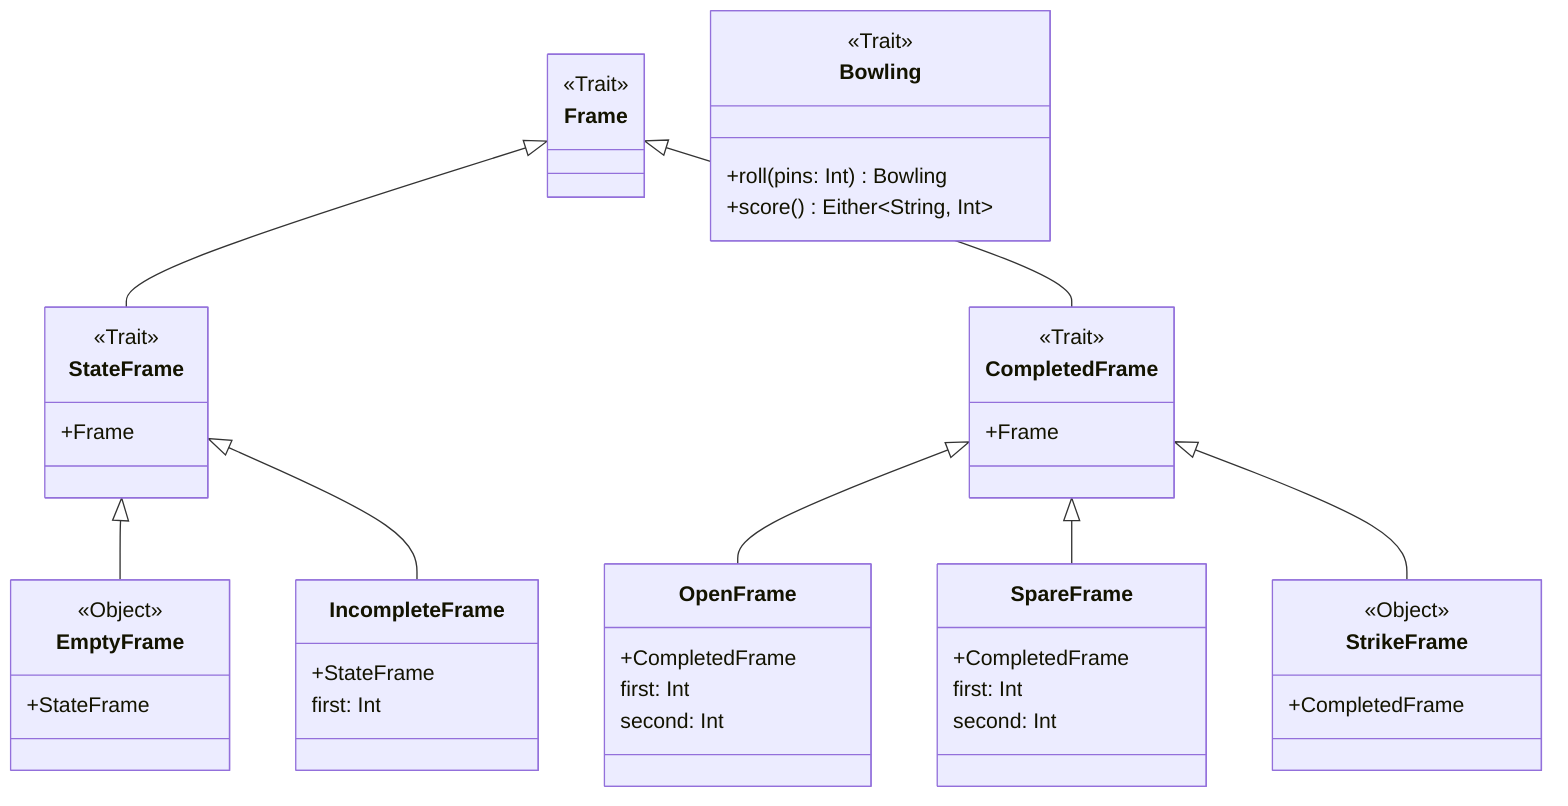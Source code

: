 classDiagram

%% --- Frame Hierarchy ---

    class Frame {
        <<Trait>>
    }

    class StateFrame {
        <<Trait>>
        +Frame
    }
    Frame <|-- StateFrame

    class EmptyFrame {
        <<Object>>
        +StateFrame
    }
    StateFrame <|-- EmptyFrame

    class IncompleteFrame {
        +StateFrame
        first: Int
    }
    StateFrame <|-- IncompleteFrame

    class CompletedFrame {
        <<Trait>>
        +Frame
    }
    Frame <|-- CompletedFrame

    class OpenFrame {
        +CompletedFrame
        first: Int
        second: Int
    }
    CompletedFrame <|-- OpenFrame

    class SpareFrame {
        +CompletedFrame
        first: Int
        second: Int
    }
    CompletedFrame <|-- SpareFrame

    class StrikeFrame {
        <<Object>>
        +CompletedFrame
    }
    CompletedFrame <|-- StrikeFrame

%% --- Bowling State Hierarchy ---

    class Bowling {
        <<Trait>>
        +roll(pins: Int) Bowling
        +score() Either~String, Int~
    }